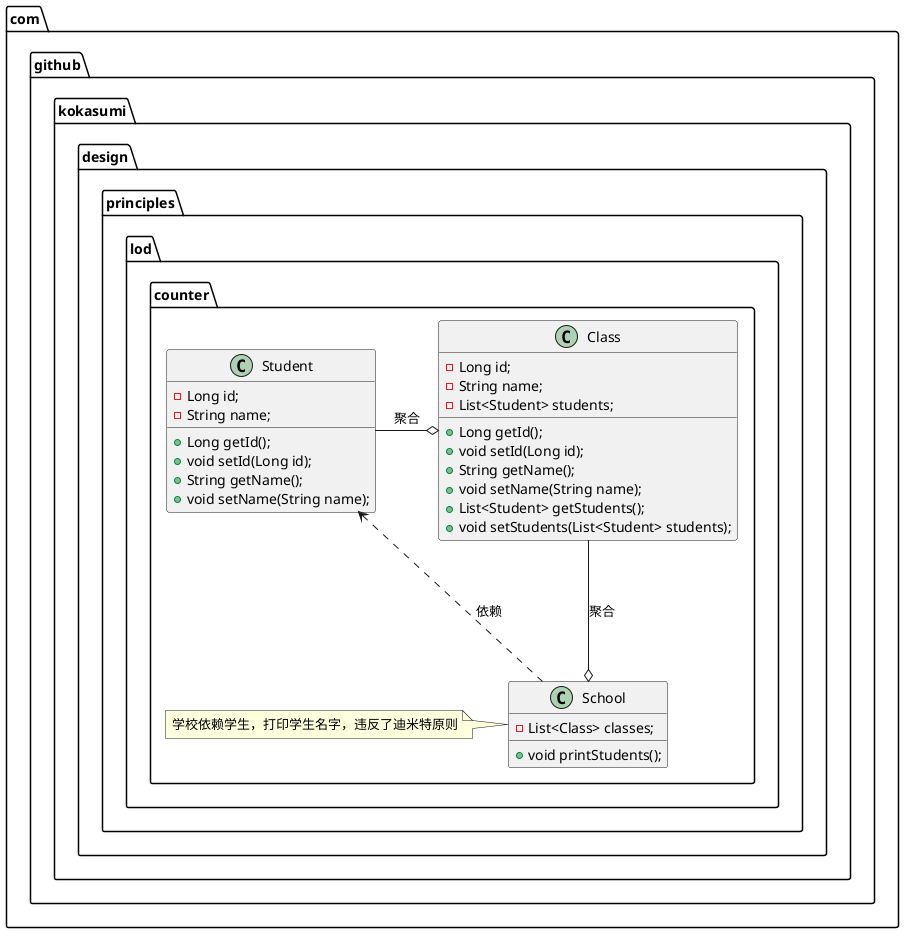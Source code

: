 @startuml
package com.github.kokasumi.design.principles.lod.counter {
    class Student {
        - Long id;
        - String name;
        + Long getId();
        + void setId(Long id);
        + String getName();
        + void setName(String name);
    }
    class Class {
        - Long id;
        - String name;
        - List<Student> students;
        + Long getId();
        + void setId(Long id);
        + String getName();
        + void setName(String name);
        + List<Student> getStudents();
        + void setStudents(List<Student> students);
    }
    Student ---righto Class: 聚合
    class School {
        - List<Class> classes;
        + void printStudents();
    }
    Class ---downo School: 聚合
    Student <...down School: 依赖
    note left of School: 学校依赖学生，打印学生名字，违反了迪米特原则
}
@enduml